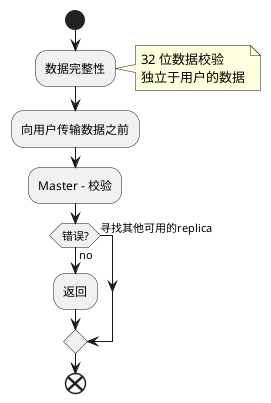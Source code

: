 @startuml "活动图 - ChunkServer - 数据完整性校验"
start
    :数据完整性;
    note right
        32 位数据校验
        独立于用户的数据
    end note

    :向用户传输数据之前;
    :Master - 校验;
    if(错误?) then(寻找其他可用的replica)
    else(no)
        :返回;
    endif



end
@enduml
